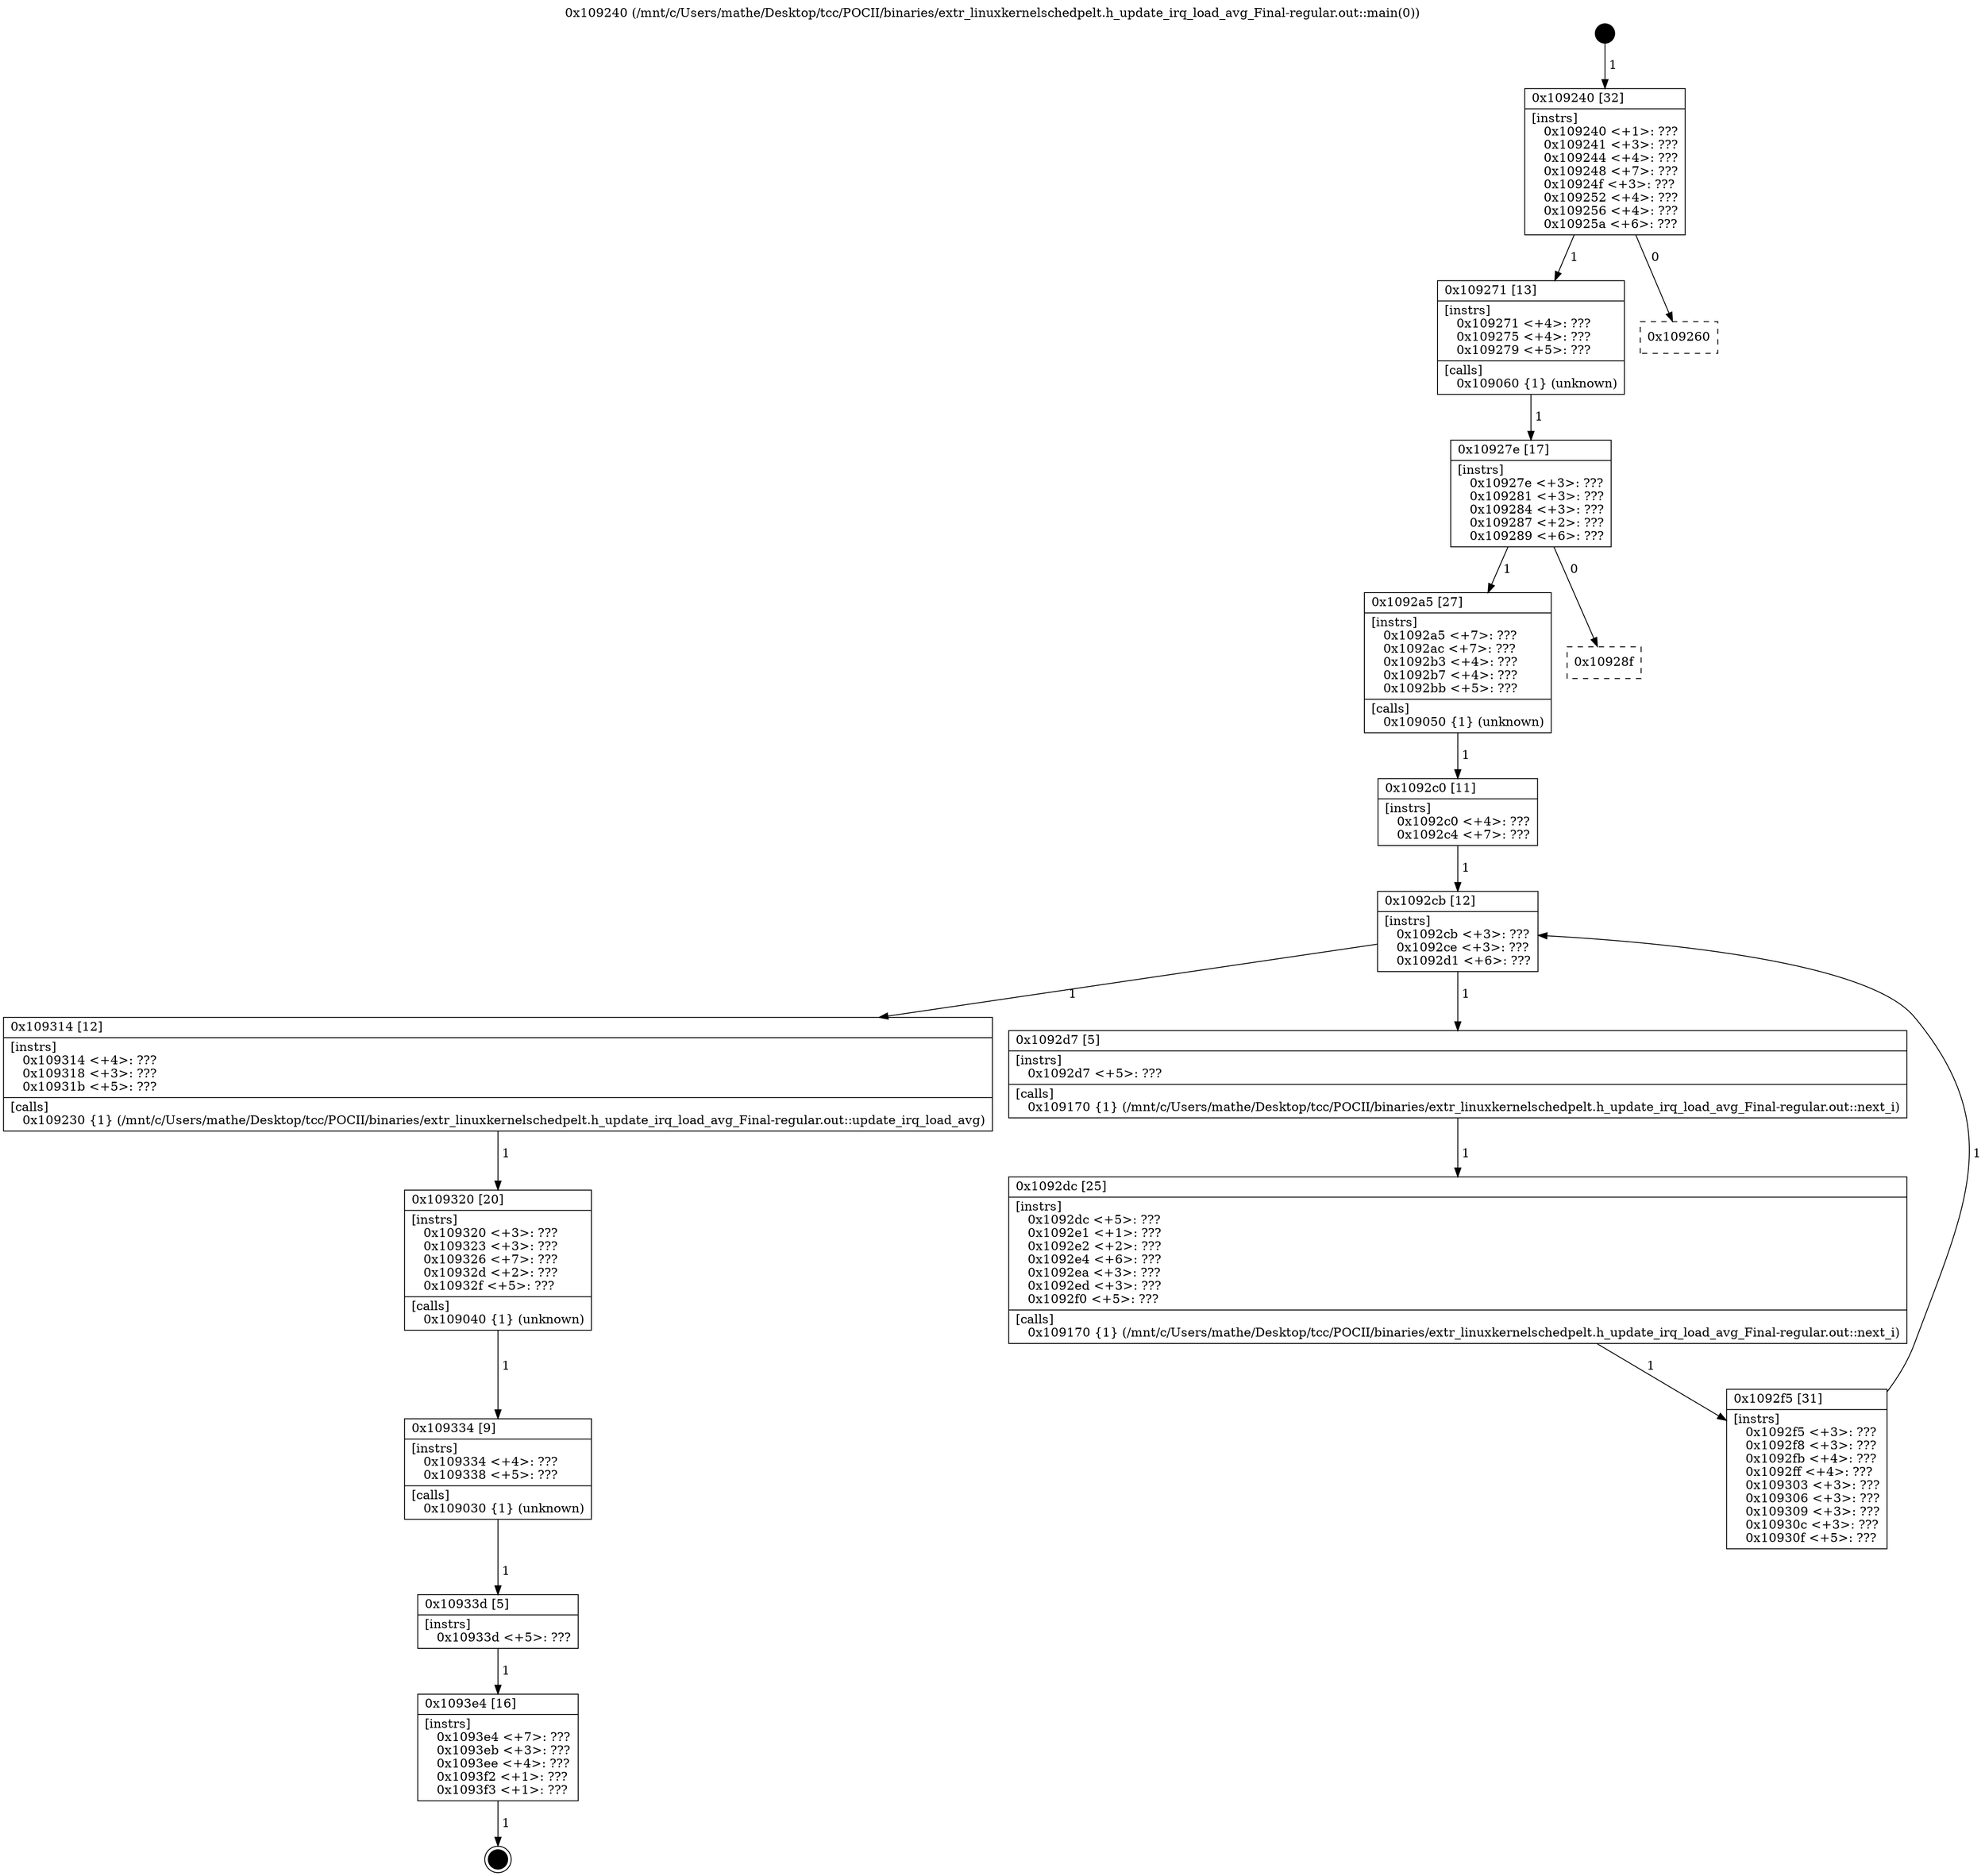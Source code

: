 digraph "0x109240" {
  label = "0x109240 (/mnt/c/Users/mathe/Desktop/tcc/POCII/binaries/extr_linuxkernelschedpelt.h_update_irq_load_avg_Final-regular.out::main(0))"
  labelloc = "t"
  node[shape=record]

  Entry [label="",width=0.3,height=0.3,shape=circle,fillcolor=black,style=filled]
  "0x109240" [label="{
     0x109240 [32]\l
     | [instrs]\l
     &nbsp;&nbsp;0x109240 \<+1\>: ???\l
     &nbsp;&nbsp;0x109241 \<+3\>: ???\l
     &nbsp;&nbsp;0x109244 \<+4\>: ???\l
     &nbsp;&nbsp;0x109248 \<+7\>: ???\l
     &nbsp;&nbsp;0x10924f \<+3\>: ???\l
     &nbsp;&nbsp;0x109252 \<+4\>: ???\l
     &nbsp;&nbsp;0x109256 \<+4\>: ???\l
     &nbsp;&nbsp;0x10925a \<+6\>: ???\l
  }"]
  "0x109271" [label="{
     0x109271 [13]\l
     | [instrs]\l
     &nbsp;&nbsp;0x109271 \<+4\>: ???\l
     &nbsp;&nbsp;0x109275 \<+4\>: ???\l
     &nbsp;&nbsp;0x109279 \<+5\>: ???\l
     | [calls]\l
     &nbsp;&nbsp;0x109060 \{1\} (unknown)\l
  }"]
  "0x109260" [label="{
     0x109260\l
  }", style=dashed]
  "0x10927e" [label="{
     0x10927e [17]\l
     | [instrs]\l
     &nbsp;&nbsp;0x10927e \<+3\>: ???\l
     &nbsp;&nbsp;0x109281 \<+3\>: ???\l
     &nbsp;&nbsp;0x109284 \<+3\>: ???\l
     &nbsp;&nbsp;0x109287 \<+2\>: ???\l
     &nbsp;&nbsp;0x109289 \<+6\>: ???\l
  }"]
  "0x1092a5" [label="{
     0x1092a5 [27]\l
     | [instrs]\l
     &nbsp;&nbsp;0x1092a5 \<+7\>: ???\l
     &nbsp;&nbsp;0x1092ac \<+7\>: ???\l
     &nbsp;&nbsp;0x1092b3 \<+4\>: ???\l
     &nbsp;&nbsp;0x1092b7 \<+4\>: ???\l
     &nbsp;&nbsp;0x1092bb \<+5\>: ???\l
     | [calls]\l
     &nbsp;&nbsp;0x109050 \{1\} (unknown)\l
  }"]
  "0x10928f" [label="{
     0x10928f\l
  }", style=dashed]
  "0x1092cb" [label="{
     0x1092cb [12]\l
     | [instrs]\l
     &nbsp;&nbsp;0x1092cb \<+3\>: ???\l
     &nbsp;&nbsp;0x1092ce \<+3\>: ???\l
     &nbsp;&nbsp;0x1092d1 \<+6\>: ???\l
  }"]
  "0x109314" [label="{
     0x109314 [12]\l
     | [instrs]\l
     &nbsp;&nbsp;0x109314 \<+4\>: ???\l
     &nbsp;&nbsp;0x109318 \<+3\>: ???\l
     &nbsp;&nbsp;0x10931b \<+5\>: ???\l
     | [calls]\l
     &nbsp;&nbsp;0x109230 \{1\} (/mnt/c/Users/mathe/Desktop/tcc/POCII/binaries/extr_linuxkernelschedpelt.h_update_irq_load_avg_Final-regular.out::update_irq_load_avg)\l
  }"]
  "0x1092d7" [label="{
     0x1092d7 [5]\l
     | [instrs]\l
     &nbsp;&nbsp;0x1092d7 \<+5\>: ???\l
     | [calls]\l
     &nbsp;&nbsp;0x109170 \{1\} (/mnt/c/Users/mathe/Desktop/tcc/POCII/binaries/extr_linuxkernelschedpelt.h_update_irq_load_avg_Final-regular.out::next_i)\l
  }"]
  "0x1092dc" [label="{
     0x1092dc [25]\l
     | [instrs]\l
     &nbsp;&nbsp;0x1092dc \<+5\>: ???\l
     &nbsp;&nbsp;0x1092e1 \<+1\>: ???\l
     &nbsp;&nbsp;0x1092e2 \<+2\>: ???\l
     &nbsp;&nbsp;0x1092e4 \<+6\>: ???\l
     &nbsp;&nbsp;0x1092ea \<+3\>: ???\l
     &nbsp;&nbsp;0x1092ed \<+3\>: ???\l
     &nbsp;&nbsp;0x1092f0 \<+5\>: ???\l
     | [calls]\l
     &nbsp;&nbsp;0x109170 \{1\} (/mnt/c/Users/mathe/Desktop/tcc/POCII/binaries/extr_linuxkernelschedpelt.h_update_irq_load_avg_Final-regular.out::next_i)\l
  }"]
  "0x1092f5" [label="{
     0x1092f5 [31]\l
     | [instrs]\l
     &nbsp;&nbsp;0x1092f5 \<+3\>: ???\l
     &nbsp;&nbsp;0x1092f8 \<+3\>: ???\l
     &nbsp;&nbsp;0x1092fb \<+4\>: ???\l
     &nbsp;&nbsp;0x1092ff \<+4\>: ???\l
     &nbsp;&nbsp;0x109303 \<+3\>: ???\l
     &nbsp;&nbsp;0x109306 \<+3\>: ???\l
     &nbsp;&nbsp;0x109309 \<+3\>: ???\l
     &nbsp;&nbsp;0x10930c \<+3\>: ???\l
     &nbsp;&nbsp;0x10930f \<+5\>: ???\l
  }"]
  "0x1092c0" [label="{
     0x1092c0 [11]\l
     | [instrs]\l
     &nbsp;&nbsp;0x1092c0 \<+4\>: ???\l
     &nbsp;&nbsp;0x1092c4 \<+7\>: ???\l
  }"]
  "0x109320" [label="{
     0x109320 [20]\l
     | [instrs]\l
     &nbsp;&nbsp;0x109320 \<+3\>: ???\l
     &nbsp;&nbsp;0x109323 \<+3\>: ???\l
     &nbsp;&nbsp;0x109326 \<+7\>: ???\l
     &nbsp;&nbsp;0x10932d \<+2\>: ???\l
     &nbsp;&nbsp;0x10932f \<+5\>: ???\l
     | [calls]\l
     &nbsp;&nbsp;0x109040 \{1\} (unknown)\l
  }"]
  "0x109334" [label="{
     0x109334 [9]\l
     | [instrs]\l
     &nbsp;&nbsp;0x109334 \<+4\>: ???\l
     &nbsp;&nbsp;0x109338 \<+5\>: ???\l
     | [calls]\l
     &nbsp;&nbsp;0x109030 \{1\} (unknown)\l
  }"]
  "0x10933d" [label="{
     0x10933d [5]\l
     | [instrs]\l
     &nbsp;&nbsp;0x10933d \<+5\>: ???\l
  }"]
  "0x1093e4" [label="{
     0x1093e4 [16]\l
     | [instrs]\l
     &nbsp;&nbsp;0x1093e4 \<+7\>: ???\l
     &nbsp;&nbsp;0x1093eb \<+3\>: ???\l
     &nbsp;&nbsp;0x1093ee \<+4\>: ???\l
     &nbsp;&nbsp;0x1093f2 \<+1\>: ???\l
     &nbsp;&nbsp;0x1093f3 \<+1\>: ???\l
  }"]
  Exit [label="",width=0.3,height=0.3,shape=circle,fillcolor=black,style=filled,peripheries=2]
  Entry -> "0x109240" [label=" 1"]
  "0x109240" -> "0x109271" [label=" 1"]
  "0x109240" -> "0x109260" [label=" 0"]
  "0x109271" -> "0x10927e" [label=" 1"]
  "0x10927e" -> "0x1092a5" [label=" 1"]
  "0x10927e" -> "0x10928f" [label=" 0"]
  "0x1092a5" -> "0x1092c0" [label=" 1"]
  "0x1092cb" -> "0x109314" [label=" 1"]
  "0x1092cb" -> "0x1092d7" [label=" 1"]
  "0x1092d7" -> "0x1092dc" [label=" 1"]
  "0x1092dc" -> "0x1092f5" [label=" 1"]
  "0x1092c0" -> "0x1092cb" [label=" 1"]
  "0x1092f5" -> "0x1092cb" [label=" 1"]
  "0x109314" -> "0x109320" [label=" 1"]
  "0x109320" -> "0x109334" [label=" 1"]
  "0x109334" -> "0x10933d" [label=" 1"]
  "0x10933d" -> "0x1093e4" [label=" 1"]
  "0x1093e4" -> Exit [label=" 1"]
}
